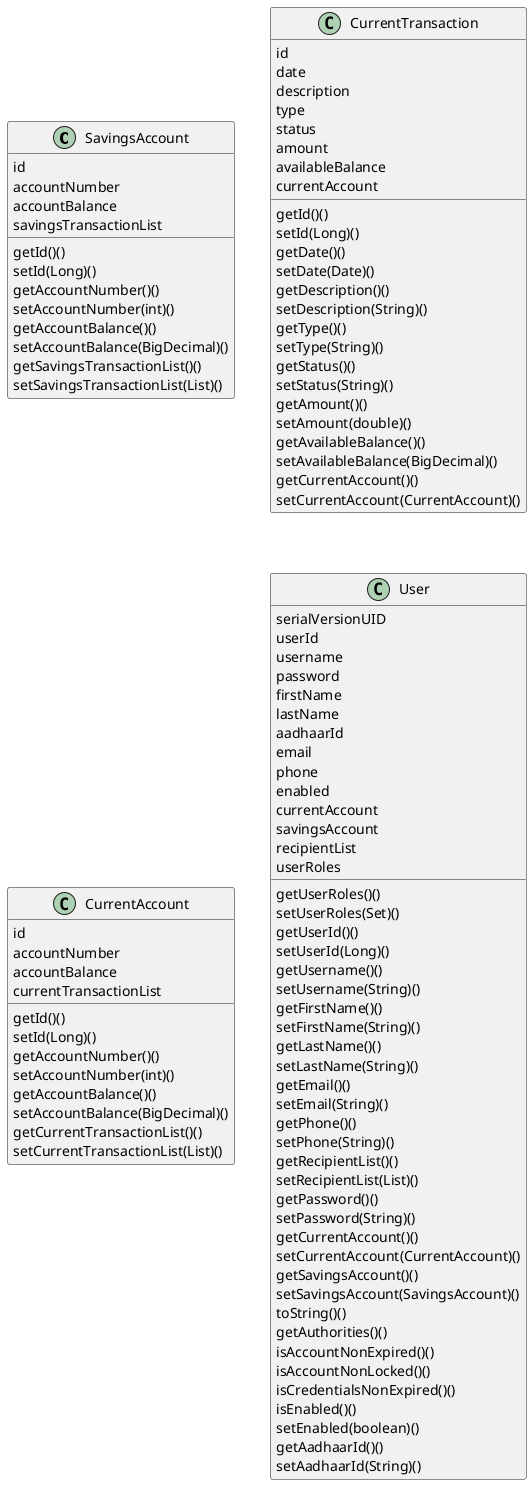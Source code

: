 @startuml
class SavingsAccount {
  id
  accountNumber
  accountBalance
  savingsTransactionList
  getId()()
  setId(Long)()
  getAccountNumber()()
  setAccountNumber(int)()
  getAccountBalance()()
  setAccountBalance(BigDecimal)()
  getSavingsTransactionList()()
  setSavingsTransactionList(List)()
}
class CurrentTransaction {
  id
  date
  description
  type
  status
  amount
  availableBalance
  currentAccount
  getId()()
  setId(Long)()
  getDate()()
  setDate(Date)()
  getDescription()()
  setDescription(String)()
  getType()()
  setType(String)()
  getStatus()()
  setStatus(String)()
  getAmount()()
  setAmount(double)()
  getAvailableBalance()()
  setAvailableBalance(BigDecimal)()
  getCurrentAccount()()
  setCurrentAccount(CurrentAccount)()
}
class CurrentAccount {
  id
  accountNumber
  accountBalance
  currentTransactionList
  getId()()
  setId(Long)()
  getAccountNumber()()
  setAccountNumber(int)()
  getAccountBalance()()
  setAccountBalance(BigDecimal)()
  getCurrentTransactionList()()
  setCurrentTransactionList(List)()
}
class User {
  serialVersionUID
  userId
  username
  password
  firstName
  lastName
  aadhaarId
  email
  phone
  enabled
  currentAccount
  savingsAccount
  recipientList
  userRoles
  getUserRoles()()
  setUserRoles(Set)()
  getUserId()()
  setUserId(Long)()
  getUsername()()
  setUsername(String)()
  getFirstName()()
  setFirstName(String)()
  getLastName()()
  setLastName(String)()
  getEmail()()
  setEmail(String)()
  getPhone()()
  setPhone(String)()
  getRecipientList()()
  setRecipientList(List)()
  getPassword()()
  setPassword(String)()
  getCurrentAccount()()
  setCurrentAccount(CurrentAccount)()
  getSavingsAccount()()
  setSavingsAccount(SavingsAccount)()
  toString()()
  getAuthorities()()
  isAccountNonExpired()()
  isAccountNonLocked()()
  isCredentialsNonExpired()()
  isEnabled()()
  setEnabled(boolean)()
  getAadhaarId()()
  setAadhaarId(String)()
}
@enduml
@startuml
class SavingsAccount {
  id
  accountNumber
  accountBalance
  savingsTransactionList
  getId()()
  setId(Long)()
  getAccountNumber()()
  setAccountNumber(int)()
  getAccountBalance()()
  setAccountBalance(BigDecimal)()
  getSavingsTransactionList()()
  setSavingsTransactionList(List)()
}
class CurrentTransaction {
  id
  date
  description
  type
  status
  amount
  availableBalance
  currentAccount
  getId()()
  setId(Long)()
  getDate()()
  setDate(Date)()
  getDescription()()
  setDescription(String)()
  getType()()
  setType(String)()
  getStatus()()
  setStatus(String)()
  getAmount()()
  setAmount(double)()
  getAvailableBalance()()
  setAvailableBalance(BigDecimal)()
  getCurrentAccount()()
  setCurrentAccount(CurrentAccount)()
}
class CurrentAccount {
  id
  accountNumber
  accountBalance
  currentTransactionList
  getId()()
  setId(Long)()
  getAccountNumber()()
  setAccountNumber(int)()
  getAccountBalance()()
  setAccountBalance(BigDecimal)()
  getCurrentTransactionList()()
  setCurrentTransactionList(List)()
}
class AccountServiceImpl {
  currentAccountDao
  savingsAccountDao
  userService
  transactionService
  createCurrentAccount()()
  createSavingsAccount()()
  deposit(String, double, Principal)()
  withdraw(String, double, Principal)()
  accountGen()()
}
class UserRole {
  userRoleId
  user
  role
  getUserRoleId()()
  setUserRoleId(long)()
  getUser()()
  setUser(User)()
  getRole()()
  setRole(Role)()
}
class UserSecurityServiceImpl {
  logger
  userDao
  loadUserByUsername(String)()
}
@enduml

